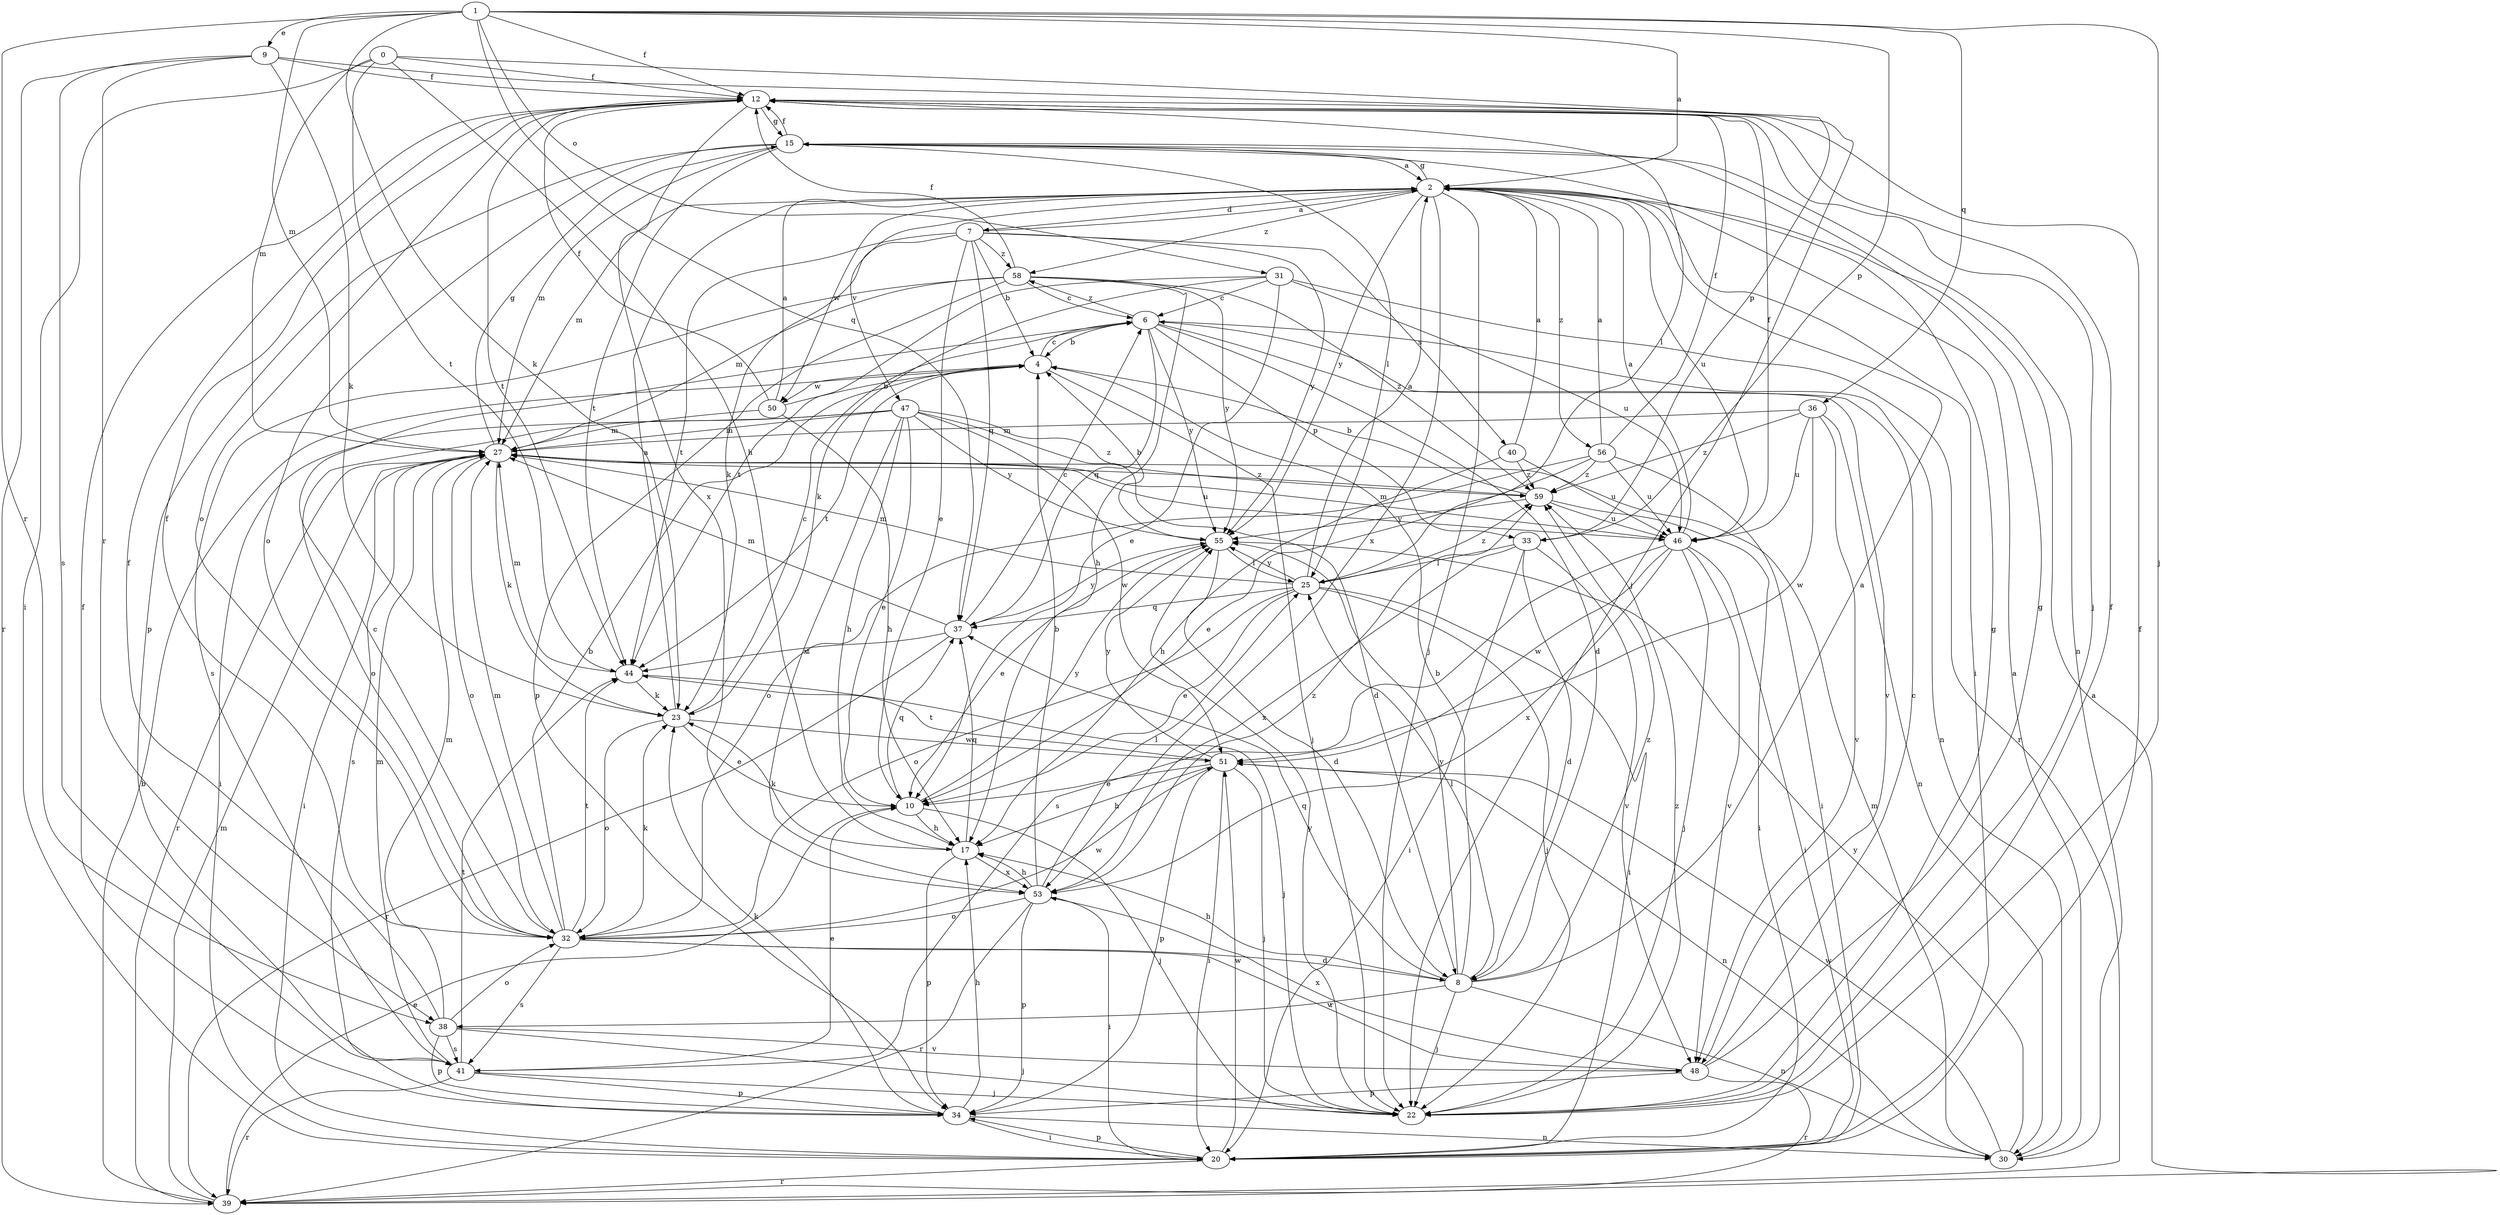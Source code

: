 strict digraph  {
0;
1;
2;
4;
6;
7;
8;
9;
10;
12;
15;
17;
20;
22;
23;
25;
27;
30;
31;
32;
33;
34;
36;
37;
38;
39;
40;
41;
44;
46;
47;
48;
50;
51;
53;
55;
56;
58;
59;
0 -> 12  [label=f];
0 -> 17  [label=h];
0 -> 20  [label=i];
0 -> 22  [label=j];
0 -> 27  [label=m];
0 -> 44  [label=t];
1 -> 2  [label=a];
1 -> 9  [label=e];
1 -> 12  [label=f];
1 -> 22  [label=j];
1 -> 23  [label=k];
1 -> 27  [label=m];
1 -> 31  [label=o];
1 -> 33  [label=p];
1 -> 36  [label=q];
1 -> 37  [label=q];
1 -> 38  [label=r];
2 -> 7  [label=d];
2 -> 15  [label=g];
2 -> 20  [label=i];
2 -> 22  [label=j];
2 -> 27  [label=m];
2 -> 46  [label=u];
2 -> 47  [label=v];
2 -> 50  [label=w];
2 -> 53  [label=x];
2 -> 55  [label=y];
2 -> 56  [label=z];
2 -> 58  [label=z];
4 -> 6  [label=c];
4 -> 22  [label=j];
4 -> 44  [label=t];
4 -> 50  [label=w];
6 -> 4  [label=b];
6 -> 8  [label=d];
6 -> 30  [label=n];
6 -> 33  [label=p];
6 -> 37  [label=q];
6 -> 48  [label=v];
6 -> 55  [label=y];
6 -> 58  [label=z];
7 -> 2  [label=a];
7 -> 4  [label=b];
7 -> 10  [label=e];
7 -> 23  [label=k];
7 -> 37  [label=q];
7 -> 40  [label=s];
7 -> 44  [label=t];
7 -> 55  [label=y];
7 -> 58  [label=z];
8 -> 2  [label=a];
8 -> 4  [label=b];
8 -> 17  [label=h];
8 -> 22  [label=j];
8 -> 25  [label=l];
8 -> 30  [label=n];
8 -> 37  [label=q];
8 -> 38  [label=r];
8 -> 55  [label=y];
8 -> 59  [label=z];
9 -> 12  [label=f];
9 -> 23  [label=k];
9 -> 33  [label=p];
9 -> 38  [label=r];
9 -> 39  [label=r];
9 -> 41  [label=s];
10 -> 17  [label=h];
10 -> 22  [label=j];
10 -> 37  [label=q];
10 -> 55  [label=y];
12 -> 15  [label=g];
12 -> 22  [label=j];
12 -> 25  [label=l];
12 -> 32  [label=o];
12 -> 44  [label=t];
12 -> 53  [label=x];
15 -> 2  [label=a];
15 -> 12  [label=f];
15 -> 25  [label=l];
15 -> 27  [label=m];
15 -> 30  [label=n];
15 -> 32  [label=o];
15 -> 34  [label=p];
15 -> 44  [label=t];
17 -> 23  [label=k];
17 -> 34  [label=p];
17 -> 37  [label=q];
17 -> 53  [label=x];
20 -> 12  [label=f];
20 -> 34  [label=p];
20 -> 39  [label=r];
20 -> 51  [label=w];
22 -> 12  [label=f];
22 -> 15  [label=g];
22 -> 55  [label=y];
22 -> 59  [label=z];
23 -> 2  [label=a];
23 -> 6  [label=c];
23 -> 10  [label=e];
23 -> 32  [label=o];
23 -> 51  [label=w];
25 -> 2  [label=a];
25 -> 10  [label=e];
25 -> 20  [label=i];
25 -> 22  [label=j];
25 -> 27  [label=m];
25 -> 32  [label=o];
25 -> 37  [label=q];
25 -> 55  [label=y];
25 -> 59  [label=z];
27 -> 15  [label=g];
27 -> 20  [label=i];
27 -> 23  [label=k];
27 -> 32  [label=o];
27 -> 39  [label=r];
27 -> 41  [label=s];
27 -> 46  [label=u];
27 -> 59  [label=z];
30 -> 2  [label=a];
30 -> 27  [label=m];
30 -> 51  [label=w];
30 -> 55  [label=y];
31 -> 6  [label=c];
31 -> 10  [label=e];
31 -> 23  [label=k];
31 -> 39  [label=r];
31 -> 44  [label=t];
31 -> 46  [label=u];
32 -> 4  [label=b];
32 -> 6  [label=c];
32 -> 8  [label=d];
32 -> 12  [label=f];
32 -> 23  [label=k];
32 -> 27  [label=m];
32 -> 41  [label=s];
32 -> 44  [label=t];
32 -> 48  [label=v];
32 -> 51  [label=w];
33 -> 8  [label=d];
33 -> 20  [label=i];
33 -> 25  [label=l];
33 -> 48  [label=v];
33 -> 53  [label=x];
34 -> 12  [label=f];
34 -> 17  [label=h];
34 -> 20  [label=i];
34 -> 23  [label=k];
34 -> 30  [label=n];
36 -> 27  [label=m];
36 -> 30  [label=n];
36 -> 46  [label=u];
36 -> 48  [label=v];
36 -> 51  [label=w];
36 -> 59  [label=z];
37 -> 6  [label=c];
37 -> 27  [label=m];
37 -> 39  [label=r];
37 -> 44  [label=t];
37 -> 55  [label=y];
38 -> 12  [label=f];
38 -> 22  [label=j];
38 -> 27  [label=m];
38 -> 32  [label=o];
38 -> 34  [label=p];
38 -> 41  [label=s];
38 -> 48  [label=v];
39 -> 2  [label=a];
39 -> 4  [label=b];
39 -> 10  [label=e];
39 -> 27  [label=m];
40 -> 2  [label=a];
40 -> 17  [label=h];
40 -> 46  [label=u];
40 -> 59  [label=z];
41 -> 10  [label=e];
41 -> 22  [label=j];
41 -> 27  [label=m];
41 -> 34  [label=p];
41 -> 39  [label=r];
41 -> 44  [label=t];
44 -> 22  [label=j];
44 -> 23  [label=k];
44 -> 27  [label=m];
46 -> 2  [label=a];
46 -> 12  [label=f];
46 -> 20  [label=i];
46 -> 22  [label=j];
46 -> 27  [label=m];
46 -> 41  [label=s];
46 -> 48  [label=v];
46 -> 51  [label=w];
46 -> 53  [label=x];
47 -> 8  [label=d];
47 -> 10  [label=e];
47 -> 17  [label=h];
47 -> 20  [label=i];
47 -> 27  [label=m];
47 -> 32  [label=o];
47 -> 51  [label=w];
47 -> 53  [label=x];
47 -> 55  [label=y];
47 -> 59  [label=z];
48 -> 6  [label=c];
48 -> 15  [label=g];
48 -> 34  [label=p];
48 -> 39  [label=r];
48 -> 53  [label=x];
50 -> 2  [label=a];
50 -> 4  [label=b];
50 -> 12  [label=f];
50 -> 17  [label=h];
50 -> 27  [label=m];
51 -> 10  [label=e];
51 -> 17  [label=h];
51 -> 20  [label=i];
51 -> 22  [label=j];
51 -> 30  [label=n];
51 -> 34  [label=p];
51 -> 44  [label=t];
51 -> 55  [label=y];
53 -> 4  [label=b];
53 -> 17  [label=h];
53 -> 20  [label=i];
53 -> 25  [label=l];
53 -> 32  [label=o];
53 -> 34  [label=p];
53 -> 39  [label=r];
53 -> 59  [label=z];
55 -> 4  [label=b];
55 -> 8  [label=d];
55 -> 10  [label=e];
55 -> 25  [label=l];
56 -> 2  [label=a];
56 -> 10  [label=e];
56 -> 12  [label=f];
56 -> 20  [label=i];
56 -> 32  [label=o];
56 -> 46  [label=u];
56 -> 59  [label=z];
58 -> 6  [label=c];
58 -> 12  [label=f];
58 -> 17  [label=h];
58 -> 27  [label=m];
58 -> 34  [label=p];
58 -> 41  [label=s];
58 -> 55  [label=y];
58 -> 59  [label=z];
59 -> 4  [label=b];
59 -> 20  [label=i];
59 -> 46  [label=u];
59 -> 55  [label=y];
}
